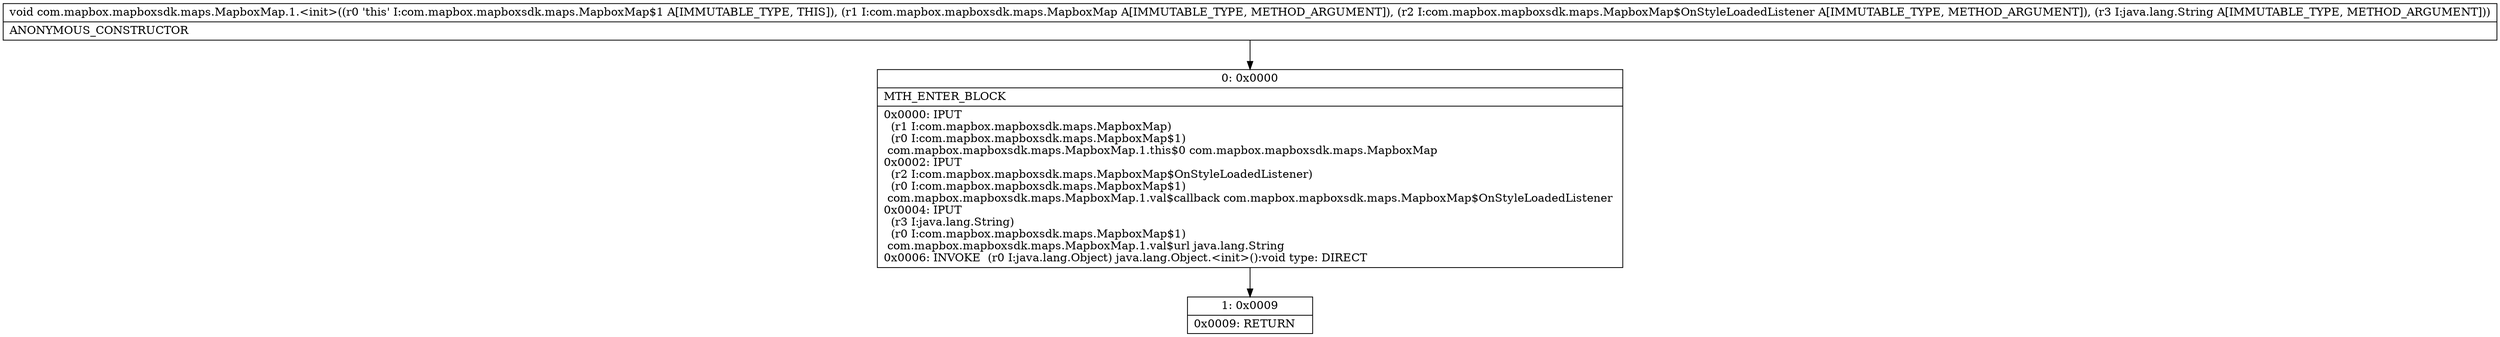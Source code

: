 digraph "CFG forcom.mapbox.mapboxsdk.maps.MapboxMap.1.\<init\>(Lcom\/mapbox\/mapboxsdk\/maps\/MapboxMap;Lcom\/mapbox\/mapboxsdk\/maps\/MapboxMap$OnStyleLoadedListener;Ljava\/lang\/String;)V" {
Node_0 [shape=record,label="{0\:\ 0x0000|MTH_ENTER_BLOCK\l|0x0000: IPUT  \l  (r1 I:com.mapbox.mapboxsdk.maps.MapboxMap)\l  (r0 I:com.mapbox.mapboxsdk.maps.MapboxMap$1)\l com.mapbox.mapboxsdk.maps.MapboxMap.1.this$0 com.mapbox.mapboxsdk.maps.MapboxMap \l0x0002: IPUT  \l  (r2 I:com.mapbox.mapboxsdk.maps.MapboxMap$OnStyleLoadedListener)\l  (r0 I:com.mapbox.mapboxsdk.maps.MapboxMap$1)\l com.mapbox.mapboxsdk.maps.MapboxMap.1.val$callback com.mapbox.mapboxsdk.maps.MapboxMap$OnStyleLoadedListener \l0x0004: IPUT  \l  (r3 I:java.lang.String)\l  (r0 I:com.mapbox.mapboxsdk.maps.MapboxMap$1)\l com.mapbox.mapboxsdk.maps.MapboxMap.1.val$url java.lang.String \l0x0006: INVOKE  (r0 I:java.lang.Object) java.lang.Object.\<init\>():void type: DIRECT \l}"];
Node_1 [shape=record,label="{1\:\ 0x0009|0x0009: RETURN   \l}"];
MethodNode[shape=record,label="{void com.mapbox.mapboxsdk.maps.MapboxMap.1.\<init\>((r0 'this' I:com.mapbox.mapboxsdk.maps.MapboxMap$1 A[IMMUTABLE_TYPE, THIS]), (r1 I:com.mapbox.mapboxsdk.maps.MapboxMap A[IMMUTABLE_TYPE, METHOD_ARGUMENT]), (r2 I:com.mapbox.mapboxsdk.maps.MapboxMap$OnStyleLoadedListener A[IMMUTABLE_TYPE, METHOD_ARGUMENT]), (r3 I:java.lang.String A[IMMUTABLE_TYPE, METHOD_ARGUMENT]))  | ANONYMOUS_CONSTRUCTOR\l}"];
MethodNode -> Node_0;
Node_0 -> Node_1;
}

